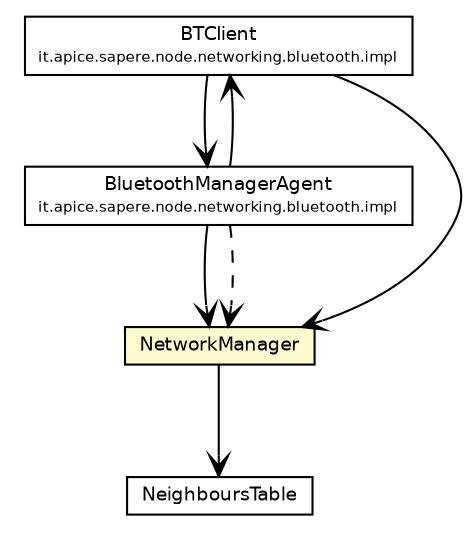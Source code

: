 #!/usr/local/bin/dot
#
# Class diagram 
# Generated by UmlGraph version 4.4 (http://www.spinellis.gr/sw/umlgraph)
#

digraph G {
	edge [fontname="Helvetica",fontsize=10,labelfontname="Helvetica",labelfontsize=10];
	node [fontname="Helvetica",fontsize=10,shape=plaintext];
	// it.apice.sapere.node.networking.bluetooth.impl.BTClient
	c2871 [label=<<table border="0" cellborder="1" cellspacing="0" cellpadding="2" port="p" href="../bluetooth/impl/BTClient.html">
		<tr><td><table border="0" cellspacing="0" cellpadding="1">
			<tr><td> BTClient </td></tr>
			<tr><td><font point-size="7.0"> it.apice.sapere.node.networking.bluetooth.impl </font></td></tr>
		</table></td></tr>
		</table>>, fontname="Helvetica", fontcolor="black", fontsize=9.0];
	// it.apice.sapere.node.networking.bluetooth.impl.BluetoothManagerAgent
	c2872 [label=<<table border="0" cellborder="1" cellspacing="0" cellpadding="2" port="p" href="../bluetooth/impl/BluetoothManagerAgent.html">
		<tr><td><table border="0" cellspacing="0" cellpadding="1">
			<tr><td> BluetoothManagerAgent </td></tr>
			<tr><td><font point-size="7.0"> it.apice.sapere.node.networking.bluetooth.impl </font></td></tr>
		</table></td></tr>
		</table>>, fontname="Helvetica", fontcolor="black", fontsize=9.0];
	// it.apice.sapere.node.networking.impl.NetworkManager
	c2880 [label=<<table border="0" cellborder="1" cellspacing="0" cellpadding="2" port="p" bgcolor="lemonChiffon" href="./NetworkManager.html">
		<tr><td><table border="0" cellspacing="0" cellpadding="1">
			<tr><td> NetworkManager </td></tr>
		</table></td></tr>
		</table>>, fontname="Helvetica", fontcolor="black", fontsize=9.0];
	// it.apice.sapere.node.networking.impl.NeighboursTable
	c2881 [label=<<table border="0" cellborder="1" cellspacing="0" cellpadding="2" port="p" href="./NeighboursTable.html">
		<tr><td><table border="0" cellspacing="0" cellpadding="1">
			<tr><td> NeighboursTable </td></tr>
		</table></td></tr>
		</table>>, fontname="Helvetica", fontcolor="black", fontsize=9.0];
	// it.apice.sapere.node.networking.bluetooth.impl.BTClient NAVASSOC it.apice.sapere.node.networking.bluetooth.impl.BluetoothManagerAgent
	c2871:p -> c2872:p [taillabel="", label="", headlabel="", fontname="Helvetica", fontcolor="black", fontsize=10.0, color="black", arrowhead=open];
	// it.apice.sapere.node.networking.bluetooth.impl.BTClient NAVASSOC it.apice.sapere.node.networking.impl.NetworkManager
	c2871:p -> c2880:p [taillabel="", label="", headlabel="", fontname="Helvetica", fontcolor="black", fontsize=10.0, color="black", arrowhead=open];
	// it.apice.sapere.node.networking.bluetooth.impl.BluetoothManagerAgent NAVASSOC it.apice.sapere.node.networking.bluetooth.impl.BTClient
	c2872:p -> c2871:p [taillabel="", label="", headlabel="", fontname="Helvetica", fontcolor="black", fontsize=10.0, color="black", arrowhead=open];
	// it.apice.sapere.node.networking.bluetooth.impl.BluetoothManagerAgent NAVASSOC it.apice.sapere.node.networking.impl.NetworkManager
	c2872:p -> c2880:p [taillabel="", label="", headlabel="", fontname="Helvetica", fontcolor="black", fontsize=10.0, color="black", arrowhead=open];
	// it.apice.sapere.node.networking.impl.NetworkManager NAVASSOC it.apice.sapere.node.networking.impl.NeighboursTable
	c2880:p -> c2881:p [taillabel="", label="", headlabel="", fontname="Helvetica", fontcolor="black", fontsize=10.0, color="black", arrowhead=open];
	// it.apice.sapere.node.networking.bluetooth.impl.BluetoothManagerAgent DEPEND it.apice.sapere.node.networking.impl.NetworkManager
	c2872:p -> c2880:p [taillabel="", label="", headlabel="", fontname="Helvetica", fontcolor="black", fontsize=10.0, color="black", arrowhead=open, style=dashed];
}

